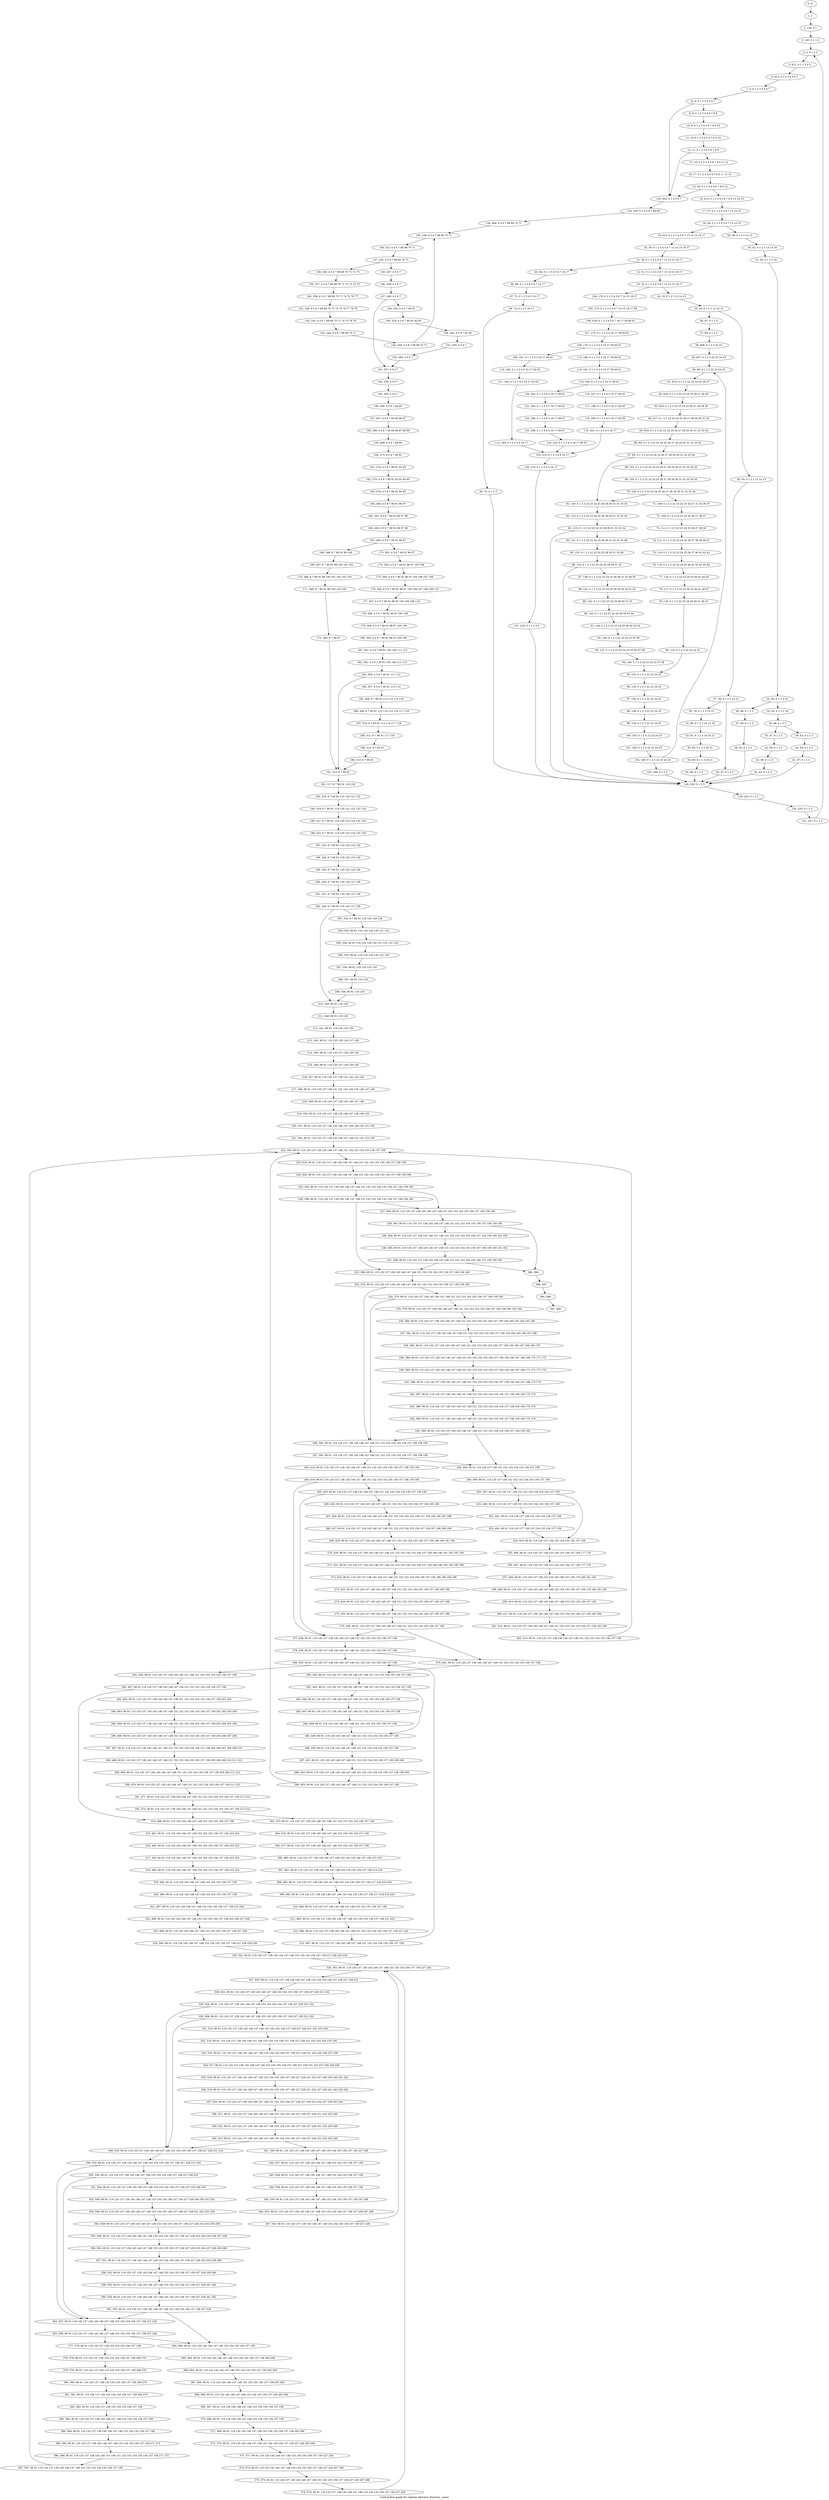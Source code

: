 digraph G {
graph [label="Control-flow-graph for register allocator (function _main)"]
0[label="0, 0: "];
1[label="1, 1: "];
2[label="2, 136: 0 1 "];
3[label="3, 145: 0 1 2 3 "];
4[label="4, 2: 0 1 2 3 "];
5[label="5, 611: 0 1 2 3 4 5 "];
6[label="6, 613: 0 1 2 3 4 5 6 7 "];
7[label="7, 3: 0 1 2 3 4 5 6 7 "];
8[label="8, 4: 0 1 2 3 4 5 6 7 "];
9[label="9, 8: 0 1 2 3 4 5 6 7 8 9 "];
10[label="10, 9: 0 1 2 3 4 5 6 7 8 9 10 "];
11[label="11, 10: 0 1 2 3 4 5 6 7 8 9 10 "];
12[label="12, 11: 0 1 2 3 4 5 6 7 8 9 "];
13[label="13, 16: 0 1 2 3 4 5 6 7 8 9 11 12 "];
14[label="14, 17: 0 1 2 3 4 5 6 7 8 9 11 12 13 "];
15[label="15, 18: 0 1 2 3 4 5 6 7 8 9 13 "];
16[label="16, 612: 0 1 2 3 4 5 6 7 8 9 13 14 15 "];
17[label="17, 27: 0 1 2 3 4 5 6 7 13 14 15 "];
18[label="18, 28: 0 1 2 3 4 5 6 7 13 14 15 "];
19[label="19, 614: 0 1 2 3 4 5 6 7 13 14 15 16 17 "];
20[label="20, 29: 0 1 2 3 4 5 6 7 13 14 15 16 17 "];
21[label="21, 30: 0 1 2 3 4 5 6 7 13 14 15 16 17 "];
22[label="22, 31: 0 1 2 3 4 5 6 7 13 14 15 16 17 "];
23[label="23, 32: 0 1 2 3 4 5 6 7 13 14 15 16 17 "];
24[label="24, 33: 0 1 2 3 13 14 15 "];
25[label="25, 34: 0 1 2 3 13 14 15 "];
26[label="26, 35: 0 1 2 3 13 14 15 "];
27[label="27, 36: 0 1 2 3 14 15 "];
28[label="28, 37: 0 1 2 3 "];
29[label="29, 38: 0 1 2 3 14 15 "];
30[label="30, 42: 0 1 2 3 14 15 18 "];
31[label="31, 43: 0 1 2 3 18 "];
32[label="32, 44: 0 1 2 3 18 "];
33[label="33, 45: 0 1 2 3 18 "];
34[label="34, 46: 0 1 2 3 "];
35[label="35, 47: 0 1 2 3 "];
36[label="36, 48: 0 1 2 3 "];
37[label="37, 49: 0 1 2 3 "];
38[label="38, 52: 0 1 2 3 "];
39[label="39, 53: 0 1 2 3 "];
40[label="40, 54: 0 1 2 3 "];
41[label="41, 57: 0 1 2 3 "];
42[label="42, 58: 0 1 2 3 "];
43[label="43, 59: 0 1 2 3 "];
44[label="44, 63: 0 1 2 3 "];
45[label="45, 64: 0 1 2 3 4 5 6 7 16 17 "];
46[label="46, 66: 0 1 2 3 4 5 6 7 16 17 "];
47[label="47, 71: 0 1 2 3 4 5 16 17 "];
48[label="48, 74: 0 1 2 3 16 17 "];
49[label="49, 75: 0 1 2 3 "];
50[label="50, 76: 0 1 2 3 14 15 "];
51[label="51, 80: 0 1 2 3 14 15 19 "];
52[label="52, 81: 0 1 2 3 19 20 21 "];
53[label="53, 83: 0 1 2 3 20 21 "];
54[label="54, 85: 0 1 2 3 20 21 "];
55[label="55, 86: 0 1 2 3 "];
56[label="56, 87: 0 1 2 3 "];
57[label="57, 89: 0 1 2 3 "];
58[label="58, 606: 0 1 2 3 22 23 "];
59[label="59, 607: 0 1 2 3 22 23 24 25 "];
60[label="60, 90: 0 1 2 3 22 23 24 25 "];
61[label="61, 615: 0 1 2 3 22 23 24 25 26 27 "];
62[label="62, 616: 0 1 2 3 22 23 24 25 26 27 28 29 "];
63[label="63, 623: 0 1 2 3 22 23 24 25 26 27 28 29 30 "];
64[label="64, 617: 0 1 2 3 22 23 24 25 26 27 28 29 30 31 32 "];
65[label="65, 624: 0 1 2 3 22 23 24 25 26 27 28 29 30 31 32 33 34 "];
66[label="66, 94: 0 1 2 3 22 23 24 25 26 27 28 29 30 31 32 33 34 "];
67[label="67, 95: 0 1 2 3 22 23 24 25 26 27 28 29 30 31 32 33 34 "];
68[label="68, 101: 0 1 2 3 22 23 24 25 26 27 28 29 30 31 32 33 34 35 "];
69[label="69, 102: 0 1 2 3 22 23 24 25 26 27 28 29 30 31 32 33 34 35 "];
70[label="70, 103: 0 1 2 3 22 23 24 25 26 27 28 29 30 31 32 33 34 "];
71[label="71, 108: 0 1 2 3 22 23 24 25 26 27 31 32 36 37 "];
72[label="72, 109: 0 1 2 3 22 23 24 25 26 27 36 37 "];
73[label="73, 111: 0 1 2 3 22 23 24 25 26 27 38 39 "];
74[label="74, 112: 0 1 2 3 22 23 24 25 26 27 38 39 40 41 "];
75[label="75, 114: 0 1 2 3 22 23 24 25 26 27 40 41 42 43 "];
76[label="76, 115: 0 1 2 3 22 23 24 25 40 41 42 43 44 45 "];
77[label="77, 116: 0 1 2 3 22 23 24 25 40 41 44 45 "];
78[label="78, 117: 0 1 2 3 22 23 24 25 40 41 46 47 "];
79[label="79, 118: 0 1 2 3 22 23 24 25 40 41 46 47 "];
80[label="80, 119: 0 1 2 3 22 23 24 25 "];
81[label="81, 120: 0 1 2 3 22 23 24 25 28 29 30 31 32 33 34 "];
82[label="82, 124: 0 1 2 3 22 23 24 25 28 29 30 31 32 33 34 "];
83[label="83, 125: 0 1 2 3 22 23 24 25 28 29 31 32 33 34 "];
84[label="84, 131: 0 1 2 3 22 23 24 25 28 29 31 32 33 34 48 "];
85[label="85, 132: 0 1 2 3 22 23 24 25 28 29 31 32 48 "];
86[label="86, 133: 0 1 2 3 22 23 24 25 28 29 31 32 "];
87[label="87, 138: 0 1 2 3 22 23 24 25 28 29 31 32 49 50 "];
88[label="88, 141: 0 1 2 3 22 23 24 25 28 29 49 50 51 52 "];
89[label="89, 142: 0 1 2 3 22 23 24 25 49 50 51 52 "];
90[label="90, 143: 0 1 2 3 22 23 24 25 49 50 53 54 "];
91[label="91, 144: 0 1 2 3 22 23 24 25 49 50 53 54 "];
92[label="92, 146: 0 1 2 3 22 23 24 25 55 56 "];
93[label="93, 147: 0 1 2 3 22 23 24 25 55 56 57 58 "];
94[label="94, 148: 0 1 2 3 22 23 24 25 57 58 "];
95[label="95, 153: 0 1 2 3 22 23 24 25 "];
96[label="96, 155: 0 1 2 3 22 23 24 25 "];
97[label="97, 156: 0 1 2 3 22 23 24 25 "];
98[label="98, 158: 0 1 2 3 22 23 24 25 "];
99[label="99, 159: 0 1 2 3 22 23 24 25 "];
100[label="100, 162: 0 1 2 3 22 23 24 25 "];
101[label="101, 165: 0 1 2 3 22 23 24 25 "];
102[label="102, 166: 0 1 2 3 22 23 24 25 "];
103[label="103, 169: 0 1 2 3 "];
104[label="104, 170: 0 1 2 3 4 5 6 7 14 15 16 17 "];
105[label="105, 174: 0 1 2 3 4 5 6 7 14 15 16 17 59 "];
106[label="106, 618: 0 1 2 3 4 5 6 7 16 17 59 60 61 "];
107[label="107, 175: 0 1 2 3 4 5 16 17 59 60 61 "];
108[label="108, 176: 0 1 2 3 4 5 16 17 59 60 61 "];
109[label="109, 181: 0 1 2 3 4 5 16 17 60 61 "];
110[label="110, 182: 0 1 2 3 4 5 16 17 62 63 "];
111[label="111, 184: 0 1 2 3 4 5 16 17 62 63 "];
112[label="112, 185: 0 1 2 3 4 5 16 17 "];
113[label="113, 186: 0 1 2 3 4 5 16 17 59 60 61 "];
114[label="114, 191: 0 1 2 3 4 5 16 17 59 60 61 "];
115[label="115, 192: 0 1 2 3 4 5 16 17 60 61 "];
116[label="116, 197: 0 1 2 3 4 5 16 17 60 61 "];
117[label="117, 198: 0 1 2 3 4 5 16 17 64 65 "];
118[label="118, 200: 0 1 2 3 4 5 16 17 64 65 "];
119[label="119, 201: 0 1 2 3 4 5 16 17 "];
120[label="120, 202: 0 1 2 3 4 5 16 17 60 61 "];
121[label="121, 205: 0 1 2 3 4 5 16 17 60 61 "];
122[label="122, 206: 0 1 2 3 4 5 16 17 66 67 "];
123[label="123, 208: 0 1 2 3 4 5 16 17 66 67 "];
124[label="124, 210: 0 1 2 3 4 5 16 17 66 67 "];
125[label="125, 212: 0 1 2 3 4 5 16 17 "];
126[label="126, 215: 0 1 2 3 4 5 16 17 "];
127[label="127, 218: 0 1 2 3 4 5 "];
128[label="128, 220: 0 1 2 3 "];
129[label="129, 222: 0 1 2 3 "];
130[label="130, 225: 0 1 2 3 "];
131[label="131, 227: 0 1 2 3 "];
132[label="132, 602: 0 1 4 5 6 7 "];
133[label="133, 235: 0 1 4 5 6 7 68 69 "];
134[label="134, 608: 4 5 6 7 68 69 70 71 "];
135[label="135, 230: 4 5 6 7 68 69 70 71 "];
136[label="136, 231: 4 5 6 7 68 69 70 71 "];
137[label="137, 232: 4 5 6 7 68 69 70 71 "];
138[label="138, 236: 4 5 6 7 68 69 70 71 72 73 "];
139[label="139, 237: 4 5 6 7 68 69 70 71 72 73 74 75 "];
140[label="140, 238: 4 5 6 7 68 69 70 71 74 75 76 77 "];
141[label="141, 240: 4 5 6 7 68 69 70 71 74 75 76 77 78 79 "];
142[label="142, 241: 4 5 6 7 68 69 70 71 74 75 78 79 "];
143[label="143, 244: 4 5 6 7 68 69 70 71 "];
144[label="144, 246: 4 5 6 7 68 69 70 71 "];
145[label="145, 247: 4 5 6 7 "];
146[label="146, 248: 4 5 6 7 "];
147[label="147, 249: 4 5 6 7 "];
148[label="148, 252: 4 5 6 7 80 81 "];
149[label="149, 253: 4 5 6 7 80 81 82 83 "];
150[label="150, 254: 4 5 6 7 82 83 "];
151[label="151, 255: 4 5 6 7 "];
152[label="152, 256: 4 5 6 7 "];
153[label="153, 257: 4 5 6 7 "];
154[label="154, 259: 4 5 6 7 "];
155[label="155, 263: 4 5 6 7 "];
156[label="156, 266: 4 5 6 7 84 85 "];
157[label="157, 267: 4 5 6 7 84 85 86 87 "];
158[label="158, 268: 4 5 6 7 84 85 86 87 88 89 "];
159[label="159, 269: 4 5 6 7 88 89 "];
160[label="160, 273: 4 5 6 7 90 91 "];
161[label="161, 274: 4 5 6 7 90 91 92 93 "];
162[label="162, 275: 4 5 6 7 90 91 92 93 94 95 "];
163[label="163, 276: 4 5 6 7 90 91 94 95 "];
164[label="164, 280: 4 5 6 7 90 91 96 97 "];
165[label="165, 281: 4 5 6 7 90 91 96 97 98 "];
166[label="166, 282: 4 5 6 7 90 91 96 97 98 "];
167[label="167, 283: 4 5 6 7 90 91 96 97 "];
168[label="168, 286: 6 7 90 91 99 100 "];
169[label="169, 287: 6 7 90 91 99 100 101 102 "];
170[label="170, 288: 6 7 90 91 99 100 101 102 103 104 "];
171[label="171, 289: 6 7 90 91 99 100 103 104 "];
172[label="172, 290: 6 7 90 91 "];
173[label="173, 291: 4 5 6 7 90 91 96 97 "];
174[label="174, 292: 4 5 6 7 90 91 96 97 105 106 "];
175[label="175, 293: 4 5 6 7 90 91 96 97 105 106 107 108 "];
176[label="176, 294: 4 5 6 7 90 91 96 97 105 106 107 108 109 110 "];
177[label="177, 297: 4 5 6 7 90 91 96 97 105 106 109 110 "];
178[label="178, 298: 4 5 6 7 90 91 96 97 105 106 "];
179[label="179, 299: 4 5 6 7 90 91 96 97 105 106 "];
180[label="180, 300: 4 5 6 7 90 91 96 97 105 106 "];
181[label="181, 301: 4 5 6 7 90 91 105 106 111 112 "];
182[label="182, 302: 4 5 6 7 90 91 105 106 111 112 "];
183[label="183, 303: 4 5 6 7 90 91 111 112 "];
184[label="184, 307: 4 5 6 7 90 91 113 114 "];
185[label="185, 308: 6 7 90 91 113 114 115 116 "];
186[label="186, 309: 6 7 90 91 113 114 115 116 117 118 "];
187[label="187, 310: 6 7 90 91 113 114 117 118 "];
188[label="188, 311: 6 7 90 91 117 118 "];
189[label="189, 312: 6 7 90 91 "];
190[label="190, 313: 6 7 90 91 "];
191[label="191, 315: 6 7 90 91 "];
192[label="192, 317: 6 7 90 91 119 120 "];
193[label="193, 318: 6 7 90 91 119 120 121 122 "];
194[label="194, 319: 6 7 90 91 119 120 121 122 123 124 "];
195[label="195, 321: 6 7 90 91 119 120 123 124 125 126 "];
196[label="196, 322: 6 7 90 91 119 120 123 124 125 126 "];
197[label="197, 323: 6 7 90 91 119 120 125 126 "];
198[label="198, 324: 6 7 90 91 119 120 125 126 "];
199[label="199, 325: 6 7 90 91 119 120 125 126 "];
200[label="200, 326: 6 7 90 91 119 120 127 128 "];
201[label="201, 327: 6 7 90 91 119 120 127 128 "];
202[label="202, 328: 6 7 90 91 119 120 127 128 "];
203[label="203, 332: 6 7 90 91 119 120 129 130 "];
204[label="204, 333: 90 91 119 120 129 130 131 132 "];
205[label="205, 334: 90 91 119 120 129 130 131 132 133 134 "];
206[label="206, 335: 90 91 119 120 129 130 133 134 "];
207[label="207, 336: 90 91 119 120 133 134 "];
208[label="208, 337: 90 91 119 120 "];
209[label="209, 338: 90 91 119 120 "];
210[label="210, 339: 90 91 119 120 "];
211[label="211, 340: 90 91 119 120 "];
212[label="212, 341: 90 91 119 120 135 136 "];
213[label="213, 342: 90 91 119 120 135 136 137 138 "];
214[label="214, 345: 90 91 119 120 137 138 139 140 "];
215[label="215, 346: 90 91 119 120 137 138 139 140 "];
216[label="216, 347: 90 91 119 120 137 138 141 142 143 144 "];
217[label="217, 348: 90 91 119 120 137 138 141 142 143 144 145 146 147 148 "];
218[label="218, 349: 90 91 119 120 137 138 145 146 147 148 "];
219[label="219, 350: 90 91 119 120 137 138 145 146 147 148 149 150 "];
220[label="220, 351: 90 91 119 120 137 138 145 146 147 148 149 150 151 152 "];
221[label="221, 382: 90 91 119 120 137 138 145 146 147 148 151 152 153 154 "];
222[label="222, 352: 90 91 119 120 137 138 145 146 147 148 151 152 153 154 155 156 157 158 "];
223[label="223, 619: 90 91 119 120 137 138 145 146 147 148 151 152 153 154 155 156 157 158 159 "];
224[label="224, 622: 90 91 119 120 137 138 145 146 147 148 151 152 153 154 155 156 157 158 159 160 "];
225[label="225, 354: 90 91 119 120 137 138 145 146 147 148 151 152 153 154 155 156 157 158 159 160 "];
226[label="226, 358: 90 91 119 120 137 138 145 146 147 148 151 152 153 154 155 156 157 158 159 160 "];
227[label="227, 360: 90 91 119 120 137 138 145 146 147 148 151 152 153 154 155 156 157 158 159 160 "];
228[label="228, 361: 90 91 119 120 137 138 145 146 147 148 151 152 153 154 155 156 157 158 159 160 "];
229[label="229, 364: 90 91 119 120 137 138 145 146 147 148 151 152 153 154 155 156 157 158 159 160 161 162 "];
230[label="230, 365: 90 91 119 120 137 138 145 146 147 148 151 152 153 154 155 156 157 158 159 160 161 162 "];
231[label="231, 366: 90 91 119 120 137 138 145 146 147 148 151 152 153 154 155 156 157 158 159 160 "];
232[label="232, 368: 90 91 119 120 137 138 145 146 147 148 151 152 153 154 155 156 157 158 159 160 "];
233[label="233, 370: 90 91 119 120 137 138 145 146 147 148 151 152 153 154 155 156 157 158 159 160 "];
234[label="234, 374: 90 91 119 120 137 138 145 146 147 148 151 152 153 154 155 156 157 158 159 160 "];
235[label="235, 379: 90 91 119 120 137 138 145 146 147 148 151 152 153 154 155 156 157 158 159 160 163 164 "];
236[label="236, 380: 90 91 119 120 137 138 145 146 147 148 151 152 153 154 155 156 157 158 159 160 163 164 165 166 "];
237[label="237, 381: 90 91 119 120 137 138 145 146 147 148 151 152 153 154 155 156 157 158 159 160 165 166 167 168 "];
238[label="238, 383: 90 91 119 120 137 138 145 146 147 148 151 152 153 154 155 156 157 158 159 160 167 168 169 170 "];
239[label="239, 384: 90 91 119 120 137 138 145 146 147 148 151 152 153 154 155 156 157 158 159 160 167 168 169 170 171 172 "];
240[label="240, 385: 90 91 119 120 137 138 145 146 147 148 151 152 153 154 155 156 157 158 159 160 167 168 171 172 173 174 "];
241[label="241, 386: 90 91 119 120 137 138 145 146 147 148 151 152 153 154 155 156 157 158 159 160 167 168 173 174 "];
242[label="242, 387: 90 91 119 120 137 138 145 146 147 148 151 152 153 154 155 156 157 158 159 160 173 174 "];
243[label="243, 388: 90 91 119 120 137 138 145 146 147 148 151 152 153 154 155 156 157 158 159 160 175 176 "];
244[label="244, 389: 90 91 119 120 137 138 145 146 147 148 151 152 153 154 155 156 157 158 159 160 175 176 "];
245[label="245, 390: 90 91 119 120 137 138 145 146 147 148 151 152 153 154 155 156 157 158 159 160 "];
246[label="246, 392: 90 91 119 120 137 138 145 146 147 148 151 152 153 154 155 156 157 158 159 160 "];
247[label="247, 393: 90 91 119 120 137 138 145 146 147 148 151 152 153 154 155 156 157 158 159 160 "];
248[label="248, 395: 90 91 119 120 137 138 151 152 153 154 155 156 157 158 "];
249[label="249, 396: 90 91 119 120 137 138 151 152 153 154 155 156 157 158 "];
250[label="250, 397: 90 91 119 120 137 138 151 152 153 154 155 156 157 158 "];
251[label="251, 400: 90 91 119 120 137 138 151 152 153 154 155 156 157 158 "];
252[label="252, 401: 90 91 119 120 137 138 153 154 155 156 157 158 "];
253[label="253, 402: 90 91 119 120 137 138 153 154 155 156 157 158 "];
254[label="254, 403: 90 91 119 120 137 138 153 154 155 156 157 158 "];
255[label="255, 406: 90 91 119 120 137 138 153 154 155 156 157 158 177 178 "];
256[label="256, 407: 90 91 119 120 137 138 153 154 155 156 157 158 177 178 "];
257[label="257, 408: 90 91 119 120 137 138 153 154 155 156 157 158 179 180 181 182 "];
258[label="258, 409: 90 91 119 120 137 138 145 146 147 148 153 154 155 156 157 158 179 180 181 182 "];
259[label="259, 410: 90 91 119 120 137 138 145 146 147 148 153 154 155 156 157 158 "];
260[label="260, 411: 90 91 119 120 137 138 145 146 147 148 153 154 155 156 157 158 183 184 "];
261[label="261, 412: 90 91 119 120 137 138 145 146 147 148 151 152 153 154 155 156 157 158 183 184 "];
262[label="262, 413: 90 91 119 120 137 138 145 146 147 148 151 152 153 154 155 156 157 158 "];
263[label="263, 414: 90 91 119 120 137 138 145 146 147 148 151 152 153 154 155 156 157 158 159 160 "];
264[label="264, 416: 90 91 119 120 137 138 145 146 147 148 151 152 153 154 155 156 157 158 159 160 "];
265[label="265, 420: 90 91 119 120 137 138 145 146 147 148 151 152 153 154 155 156 157 158 160 "];
266[label="266, 425: 90 91 119 120 137 138 145 146 147 148 151 152 153 154 155 156 157 158 185 186 "];
267[label="267, 426: 90 91 119 120 137 138 145 146 147 148 151 152 153 154 155 156 157 158 185 186 187 188 "];
268[label="268, 427: 90 91 119 120 137 138 145 146 147 148 151 152 153 154 155 156 157 158 187 188 189 190 "];
269[label="269, 429: 90 91 119 120 137 138 145 146 147 148 151 152 153 154 155 156 157 158 189 190 191 192 "];
270[label="270, 430: 90 91 119 120 137 138 145 146 147 148 151 152 153 154 155 156 157 158 189 190 191 192 193 194 "];
271[label="271, 431: 90 91 119 120 137 138 145 146 147 148 151 152 153 154 155 156 157 158 189 190 193 194 195 196 "];
272[label="272, 432: 90 91 119 120 137 138 145 146 147 148 151 152 153 154 155 156 157 158 189 190 195 196 "];
273[label="273, 433: 90 91 119 120 137 138 145 146 147 148 151 152 153 154 155 156 157 158 195 196 "];
274[label="274, 434: 90 91 119 120 137 138 145 146 147 148 151 152 153 154 155 156 157 158 197 198 "];
275[label="275, 435: 90 91 119 120 137 138 145 146 147 148 151 152 153 154 155 156 157 158 197 198 "];
276[label="276, 436: 90 91 119 120 137 138 145 146 147 148 151 152 153 154 155 156 157 158 "];
277[label="277, 438: 90 91 119 120 137 138 145 146 147 148 151 152 153 154 155 156 157 158 "];
278[label="278, 439: 90 91 119 120 137 138 145 146 147 148 151 152 153 154 155 156 157 158 "];
279[label="279, 441: 90 91 119 120 137 138 145 146 147 148 151 152 153 154 155 156 157 158 "];
280[label="280, 442: 90 91 119 120 137 138 145 146 147 148 151 152 153 154 155 156 157 158 "];
281[label="281, 443: 90 91 119 120 137 138 145 146 147 148 151 152 153 154 155 156 157 158 "];
282[label="282, 446: 90 91 119 120 137 138 145 146 147 148 151 152 153 154 155 156 157 158 "];
283[label="283, 447: 90 91 119 120 137 138 145 146 147 148 151 152 153 154 155 156 157 158 "];
284[label="284, 448: 90 91 119 120 145 146 147 148 151 152 153 154 155 156 157 158 "];
285[label="285, 449: 90 91 119 120 145 146 147 148 151 152 153 154 155 156 157 158 "];
286[label="286, 450: 90 91 119 120 145 146 147 148 151 152 153 154 155 156 157 158 "];
287[label="287, 451: 90 91 119 120 145 146 147 148 151 152 153 154 155 156 157 158 199 200 "];
288[label="288, 452: 90 91 119 120 137 138 145 146 147 148 151 152 153 154 155 156 157 158 199 200 "];
289[label="289, 453: 90 91 119 120 137 138 145 146 147 148 151 152 153 154 155 156 157 158 "];
290[label="290, 455: 90 91 119 120 137 138 145 146 147 148 151 152 153 154 155 156 157 158 "];
291[label="291, 456: 90 91 119 120 137 138 145 146 147 148 151 152 153 154 155 156 157 158 "];
292[label="292, 457: 90 91 119 120 137 138 145 146 147 148 151 152 153 154 155 156 157 158 "];
293[label="293, 462: 90 91 119 120 137 138 145 146 147 148 151 152 153 154 155 156 157 158 201 202 "];
294[label="294, 463: 90 91 119 120 137 138 145 146 147 148 151 152 153 154 155 156 157 158 201 202 203 204 "];
295[label="295, 464: 90 91 119 120 137 138 145 146 147 148 151 152 153 154 155 156 157 158 203 204 205 206 "];
296[label="296, 466: 90 91 119 120 137 138 145 146 147 148 151 152 153 154 155 156 157 158 205 206 207 208 "];
297[label="297, 467: 90 91 119 120 137 138 145 146 147 148 151 152 153 154 155 156 157 158 205 206 207 208 209 210 "];
298[label="298, 468: 90 91 119 120 137 138 145 146 147 148 151 152 153 154 155 156 157 158 205 206 209 210 211 212 "];
299[label="299, 469: 90 91 119 120 137 138 145 146 147 148 151 152 153 154 155 156 157 158 205 206 211 212 "];
300[label="300, 470: 90 91 119 120 137 138 145 146 147 148 151 152 153 154 155 156 157 158 211 212 "];
301[label="301, 471: 90 91 119 120 137 138 145 146 147 148 151 152 153 154 155 156 157 158 213 214 "];
302[label="302, 472: 90 91 119 120 137 138 145 146 147 148 151 152 153 154 155 156 157 158 213 214 "];
303[label="303, 475: 90 91 119 120 137 138 145 146 147 148 151 152 153 154 155 156 157 158 "];
304[label="304, 476: 90 91 119 120 137 138 145 146 147 148 153 154 155 156 157 158 "];
305[label="305, 477: 90 91 119 120 137 138 145 146 147 148 153 154 155 156 157 158 "];
306[label="306, 480: 90 91 119 120 137 138 145 146 147 148 153 154 155 156 157 158 215 216 "];
307[label="307, 481: 90 91 119 120 137 138 145 146 147 148 153 154 155 156 157 158 215 216 "];
308[label="308, 482: 90 91 119 120 137 138 145 146 147 148 153 154 155 156 157 158 217 218 219 220 "];
309[label="309, 483: 90 91 119 120 137 138 145 146 147 148 153 154 155 156 157 158 217 218 219 220 "];
310[label="310, 484: 90 91 119 120 137 138 145 146 147 148 153 154 155 156 157 158 "];
311[label="311, 485: 90 91 119 120 137 138 145 146 147 148 153 154 155 156 157 158 221 222 "];
312[label="312, 486: 90 91 119 120 137 138 145 146 147 148 151 152 153 154 155 156 157 158 221 222 "];
313[label="313, 487: 90 91 119 120 137 138 145 146 147 148 151 152 153 154 155 156 157 158 "];
314[label="314, 488: 90 91 119 120 145 146 147 148 153 154 155 156 157 158 "];
315[label="315, 491: 90 91 119 120 145 146 147 148 153 154 155 156 157 158 223 224 "];
316[label="316, 492: 90 91 119 120 145 146 147 148 153 154 155 156 157 158 223 224 "];
317[label="317, 493: 90 91 119 120 145 146 147 148 153 154 155 156 157 158 223 224 "];
318[label="318, 494: 90 91 119 120 145 146 147 148 153 154 155 156 157 158 223 224 "];
319[label="319, 495: 90 91 119 120 145 146 147 148 153 154 155 156 157 158 "];
320[label="320, 496: 90 91 119 120 145 146 147 148 153 154 155 156 157 158 "];
321[label="321, 497: 90 91 119 120 145 146 147 148 153 154 155 156 157 158 225 226 "];
322[label="322, 498: 90 91 119 120 145 146 147 148 153 154 155 156 157 158 225 226 227 228 "];
323[label="323, 499: 90 91 119 120 145 146 147 148 153 154 155 156 157 158 227 228 "];
324[label="324, 500: 90 91 119 120 145 146 147 148 153 154 155 156 157 158 227 228 229 230 "];
325[label="325, 501: 90 91 119 120 137 138 145 146 147 148 153 154 155 156 157 158 227 228 229 230 "];
326[label="326, 502: 90 91 119 120 137 138 145 146 147 148 153 154 155 156 157 158 227 228 "];
327[label="327, 620: 90 91 119 120 137 138 145 146 147 148 153 154 155 156 157 158 227 228 231 "];
328[label="328, 621: 90 91 119 120 137 138 145 146 147 148 153 154 155 156 157 158 227 228 231 232 "];
329[label="329, 504: 90 91 119 120 137 138 145 146 147 148 153 154 155 156 157 158 227 228 231 232 "];
330[label="330, 508: 90 91 119 120 137 138 145 146 147 148 153 154 155 156 157 158 227 228 231 232 "];
331[label="331, 513: 90 91 119 120 137 138 145 146 147 148 153 154 155 156 157 158 227 228 231 232 233 234 "];
332[label="332, 514: 90 91 119 120 137 138 145 146 147 148 153 154 155 156 157 158 227 228 231 232 233 234 235 236 "];
333[label="333, 515: 90 91 119 120 137 138 145 146 147 148 153 154 155 156 157 158 227 228 231 232 235 236 237 238 "];
334[label="334, 517: 90 91 119 120 137 138 145 146 147 148 153 154 155 156 157 158 227 228 231 232 237 238 239 240 "];
335[label="335, 518: 90 91 119 120 137 138 145 146 147 148 153 154 155 156 157 158 227 228 231 232 237 238 239 240 241 242 "];
336[label="336, 519: 90 91 119 120 137 138 145 146 147 148 153 154 155 156 157 158 227 228 231 232 237 238 241 242 243 244 "];
337[label="337, 520: 90 91 119 120 137 138 145 146 147 148 153 154 155 156 157 158 227 228 231 232 237 238 243 244 "];
338[label="338, 521: 90 91 119 120 137 138 145 146 147 148 153 154 155 156 157 158 227 228 231 232 243 244 "];
339[label="339, 522: 90 91 119 120 137 138 145 146 147 148 153 154 155 156 157 158 227 228 231 232 245 246 "];
340[label="340, 523: 90 91 119 120 137 138 145 146 147 148 153 154 155 156 157 158 227 228 231 232 245 246 "];
341[label="341, 526: 90 91 119 120 137 138 145 146 147 148 153 154 155 156 157 158 227 228 "];
342[label="342, 527: 90 91 119 120 137 138 145 146 147 148 153 154 155 156 157 158 "];
343[label="343, 528: 90 91 119 120 137 138 145 146 147 148 153 154 155 156 157 158 "];
344[label="344, 529: 90 91 119 120 137 138 145 146 147 148 153 154 155 156 157 158 "];
345[label="345, 530: 90 91 119 120 137 138 145 146 147 148 153 154 155 156 157 158 247 248 "];
346[label="346, 531: 90 91 119 120 137 138 145 146 147 148 153 154 155 156 157 158 227 228 247 248 "];
347[label="347, 532: 90 91 119 120 137 138 145 146 147 148 153 154 155 156 157 158 227 228 "];
348[label="348, 533: 90 91 119 120 137 138 145 146 147 148 153 154 155 156 157 158 227 228 231 232 "];
349[label="349, 535: 90 91 119 120 137 138 145 146 147 148 153 154 155 156 157 158 227 228 231 232 "];
350[label="350, 539: 90 91 119 120 137 138 145 146 147 148 153 154 155 156 157 158 227 228 232 "];
351[label="351, 544: 90 91 119 120 137 138 145 146 147 148 153 154 155 156 157 158 227 228 249 250 "];
352[label="352, 545: 90 91 119 120 137 138 145 146 147 148 153 154 155 156 157 158 227 228 249 250 251 252 "];
353[label="353, 546: 90 91 119 120 137 138 145 146 147 148 153 154 155 156 157 158 227 228 251 252 253 254 "];
354[label="354, 548: 90 91 119 120 137 138 145 146 147 148 153 154 155 156 157 158 227 228 253 254 255 256 "];
355[label="355, 549: 90 91 119 120 137 138 145 146 147 148 153 154 155 156 157 158 227 228 253 254 255 256 257 258 "];
356[label="356, 550: 90 91 119 120 137 138 145 146 147 148 153 154 155 156 157 158 227 228 253 254 257 258 259 260 "];
357[label="357, 551: 90 91 119 120 137 138 145 146 147 148 153 154 155 156 157 158 227 228 253 254 259 260 "];
358[label="358, 552: 90 91 119 120 137 138 145 146 147 148 153 154 155 156 157 158 227 228 259 260 "];
359[label="359, 553: 90 91 119 120 137 138 145 146 147 148 153 154 155 156 157 158 227 228 261 262 "];
360[label="360, 554: 90 91 119 120 137 138 145 146 147 148 153 154 155 156 157 158 227 228 261 262 "];
361[label="361, 555: 90 91 119 120 137 138 145 146 147 148 153 154 155 156 157 158 227 228 "];
362[label="362, 557: 90 91 119 120 137 138 145 146 147 148 153 154 155 156 157 158 227 228 "];
363[label="363, 558: 90 91 119 120 137 138 145 146 147 148 153 154 155 156 157 158 227 228 "];
364[label="364, 560: 90 91 119 120 145 146 147 148 153 154 155 156 157 158 "];
365[label="365, 563: 90 91 119 120 145 146 147 148 153 154 155 156 157 158 263 264 "];
366[label="366, 564: 90 91 119 120 145 146 147 148 153 154 155 156 157 158 263 264 "];
367[label="367, 565: 90 91 119 120 145 146 147 148 153 154 155 156 157 158 263 264 "];
368[label="368, 566: 90 91 119 120 145 146 147 148 153 154 155 156 157 158 263 264 "];
369[label="369, 567: 90 91 119 120 145 146 147 148 153 154 155 156 157 158 "];
370[label="370, 568: 90 91 119 120 145 146 147 148 153 154 155 156 157 158 "];
371[label="371, 569: 90 91 119 120 145 146 147 148 153 154 155 156 157 158 265 266 "];
372[label="372, 570: 90 91 119 120 145 146 147 148 153 154 155 156 157 158 227 228 265 266 "];
373[label="373, 571: 90 91 119 120 145 146 147 148 153 154 155 156 157 158 227 228 "];
374[label="374, 572: 90 91 119 120 145 146 147 148 153 154 155 156 157 158 227 228 267 268 "];
375[label="375, 573: 90 91 119 120 137 138 145 146 147 148 153 154 155 156 157 158 227 228 267 268 "];
376[label="376, 574: 90 91 119 120 137 138 145 146 147 148 153 154 155 156 157 158 227 228 "];
377[label="377, 575: 90 91 119 120 137 138 153 154 155 156 157 158 "];
378[label="378, 578: 90 91 119 120 137 138 153 154 155 156 157 158 269 270 "];
379[label="379, 579: 90 91 119 120 137 138 153 154 155 156 157 158 269 270 "];
380[label="380, 580: 90 91 119 120 137 138 153 154 155 156 157 158 269 270 "];
381[label="381, 581: 90 91 119 120 137 138 153 154 155 156 157 158 269 270 "];
382[label="382, 582: 90 91 119 120 137 138 153 154 155 156 157 158 "];
383[label="383, 583: 90 91 119 120 137 138 145 146 147 148 153 154 155 156 157 158 "];
384[label="384, 584: 90 91 119 120 137 138 145 146 147 148 153 154 155 156 157 158 "];
385[label="385, 585: 90 91 119 120 137 138 145 146 147 148 153 154 155 156 157 158 271 272 "];
386[label="386, 586: 90 91 119 120 137 138 145 146 147 148 151 152 153 154 155 156 157 158 271 272 "];
387[label="387, 587: 90 91 119 120 137 138 145 146 147 148 151 152 153 154 155 156 157 158 "];
388[label="388, 596: "];
389[label="389, 597: "];
390[label="390, 598: "];
391[label="391, 599: "];
0->1 ;
1->2 ;
2->3 ;
3->4 ;
4->5 ;
5->6 ;
6->7 ;
7->8 ;
8->9 ;
8->132 ;
9->10 ;
10->11 ;
11->12 ;
12->13 ;
12->132 ;
13->14 ;
14->15 ;
15->16 ;
15->132 ;
16->17 ;
17->18 ;
18->19 ;
18->29 ;
19->20 ;
20->21 ;
21->22 ;
21->45 ;
22->23 ;
23->24 ;
23->104 ;
24->25 ;
25->26 ;
25->56 ;
26->27 ;
27->28 ;
27->50 ;
28->128 ;
29->30 ;
30->31 ;
31->32 ;
32->33 ;
32->36 ;
33->34 ;
34->35 ;
34->39 ;
35->42 ;
36->37 ;
37->38 ;
38->128 ;
39->40 ;
40->41 ;
41->128 ;
42->43 ;
43->44 ;
44->128 ;
45->46 ;
46->47 ;
47->48 ;
48->49 ;
49->128 ;
50->51 ;
51->52 ;
52->53 ;
53->54 ;
54->55 ;
55->128 ;
56->57 ;
57->58 ;
58->59 ;
59->60 ;
60->61 ;
61->62 ;
62->63 ;
63->64 ;
64->65 ;
65->66 ;
66->67 ;
67->68 ;
67->81 ;
68->69 ;
69->70 ;
70->71 ;
70->81 ;
71->72 ;
72->73 ;
73->74 ;
74->75 ;
75->76 ;
76->77 ;
77->78 ;
78->79 ;
79->80 ;
80->95 ;
81->82 ;
82->83 ;
83->84 ;
83->128 ;
84->85 ;
85->86 ;
86->87 ;
86->128 ;
87->88 ;
88->89 ;
89->90 ;
90->91 ;
91->92 ;
92->93 ;
93->94 ;
94->95 ;
95->96 ;
96->97 ;
97->98 ;
98->99 ;
99->100 ;
100->101 ;
101->102 ;
102->103 ;
102->60 ;
103->128 ;
104->105 ;
105->106 ;
106->107 ;
107->108 ;
108->109 ;
108->113 ;
109->110 ;
110->111 ;
111->112 ;
112->125 ;
113->114 ;
114->115 ;
115->116 ;
115->120 ;
116->117 ;
117->118 ;
118->119 ;
119->125 ;
120->121 ;
121->122 ;
122->123 ;
123->124 ;
124->125 ;
125->126 ;
126->127 ;
127->128 ;
128->129 ;
129->130 ;
130->131 ;
131->4 ;
132->133 ;
133->134 ;
134->135 ;
135->136 ;
136->137 ;
137->138 ;
137->145 ;
138->139 ;
139->140 ;
140->141 ;
141->142 ;
142->143 ;
143->144 ;
144->135 ;
145->146 ;
146->147 ;
147->148 ;
147->153 ;
148->149 ;
149->150 ;
150->151 ;
151->152 ;
152->153 ;
153->154 ;
154->155 ;
155->156 ;
156->157 ;
157->158 ;
158->159 ;
159->160 ;
160->161 ;
161->162 ;
162->163 ;
163->164 ;
164->165 ;
165->166 ;
166->167 ;
167->168 ;
167->173 ;
168->169 ;
169->170 ;
170->171 ;
171->172 ;
172->191 ;
173->174 ;
174->175 ;
175->176 ;
176->177 ;
177->178 ;
178->179 ;
179->180 ;
180->181 ;
181->182 ;
182->183 ;
183->184 ;
183->191 ;
184->185 ;
185->186 ;
186->187 ;
187->188 ;
188->189 ;
189->190 ;
190->191 ;
191->192 ;
192->193 ;
193->194 ;
194->195 ;
195->196 ;
196->197 ;
197->198 ;
198->199 ;
199->200 ;
200->201 ;
201->202 ;
202->203 ;
202->210 ;
203->204 ;
204->205 ;
205->206 ;
206->207 ;
207->208 ;
208->209 ;
209->210 ;
210->211 ;
211->212 ;
212->213 ;
213->214 ;
214->215 ;
215->216 ;
216->217 ;
217->218 ;
218->219 ;
219->220 ;
220->221 ;
221->222 ;
222->223 ;
223->224 ;
224->225 ;
225->226 ;
225->227 ;
226->227 ;
226->232 ;
227->228 ;
228->229 ;
228->388 ;
229->230 ;
230->231 ;
231->232 ;
231->388 ;
232->233 ;
233->234 ;
233->246 ;
234->235 ;
234->246 ;
235->236 ;
236->237 ;
237->238 ;
238->239 ;
239->240 ;
240->241 ;
241->242 ;
242->243 ;
243->244 ;
244->245 ;
245->246 ;
245->248 ;
246->247 ;
247->248 ;
247->263 ;
248->249 ;
249->250 ;
250->251 ;
250->254 ;
251->252 ;
252->253 ;
253->254 ;
254->255 ;
255->256 ;
256->257 ;
257->258 ;
258->259 ;
259->260 ;
260->261 ;
261->262 ;
262->222 ;
263->264 ;
264->265 ;
264->277 ;
265->266 ;
265->277 ;
266->267 ;
267->268 ;
268->269 ;
269->270 ;
270->271 ;
271->272 ;
272->273 ;
273->274 ;
274->275 ;
275->276 ;
276->277 ;
276->279 ;
277->278 ;
278->279 ;
278->290 ;
279->280 ;
280->281 ;
281->282 ;
281->285 ;
282->283 ;
283->284 ;
284->285 ;
285->286 ;
286->287 ;
287->288 ;
288->289 ;
289->222 ;
290->291 ;
291->292 ;
292->293 ;
292->314 ;
293->294 ;
294->295 ;
295->296 ;
296->297 ;
297->298 ;
298->299 ;
299->300 ;
300->301 ;
301->302 ;
302->303 ;
302->314 ;
303->304 ;
304->305 ;
305->306 ;
306->307 ;
307->308 ;
308->309 ;
309->310 ;
310->311 ;
311->312 ;
312->313 ;
313->290 ;
314->315 ;
315->316 ;
316->317 ;
317->318 ;
318->319 ;
319->320 ;
320->321 ;
321->322 ;
322->323 ;
323->324 ;
324->325 ;
325->326 ;
326->327 ;
327->328 ;
328->329 ;
329->330 ;
329->348 ;
330->331 ;
330->348 ;
331->332 ;
332->333 ;
333->334 ;
334->335 ;
335->336 ;
336->337 ;
337->338 ;
338->339 ;
339->340 ;
340->341 ;
340->348 ;
341->342 ;
342->343 ;
343->344 ;
344->345 ;
345->346 ;
346->347 ;
347->326 ;
348->349 ;
349->350 ;
349->362 ;
350->351 ;
350->362 ;
351->352 ;
352->353 ;
353->354 ;
354->355 ;
355->356 ;
356->357 ;
357->358 ;
358->359 ;
359->360 ;
360->361 ;
361->362 ;
361->364 ;
362->363 ;
363->364 ;
363->377 ;
364->365 ;
365->366 ;
366->367 ;
367->368 ;
368->369 ;
369->370 ;
370->371 ;
371->372 ;
372->373 ;
373->374 ;
374->375 ;
375->376 ;
376->326 ;
377->378 ;
378->379 ;
379->380 ;
380->381 ;
381->382 ;
382->383 ;
383->384 ;
384->385 ;
385->386 ;
386->387 ;
387->222 ;
388->389 ;
389->390 ;
390->391 ;
}
